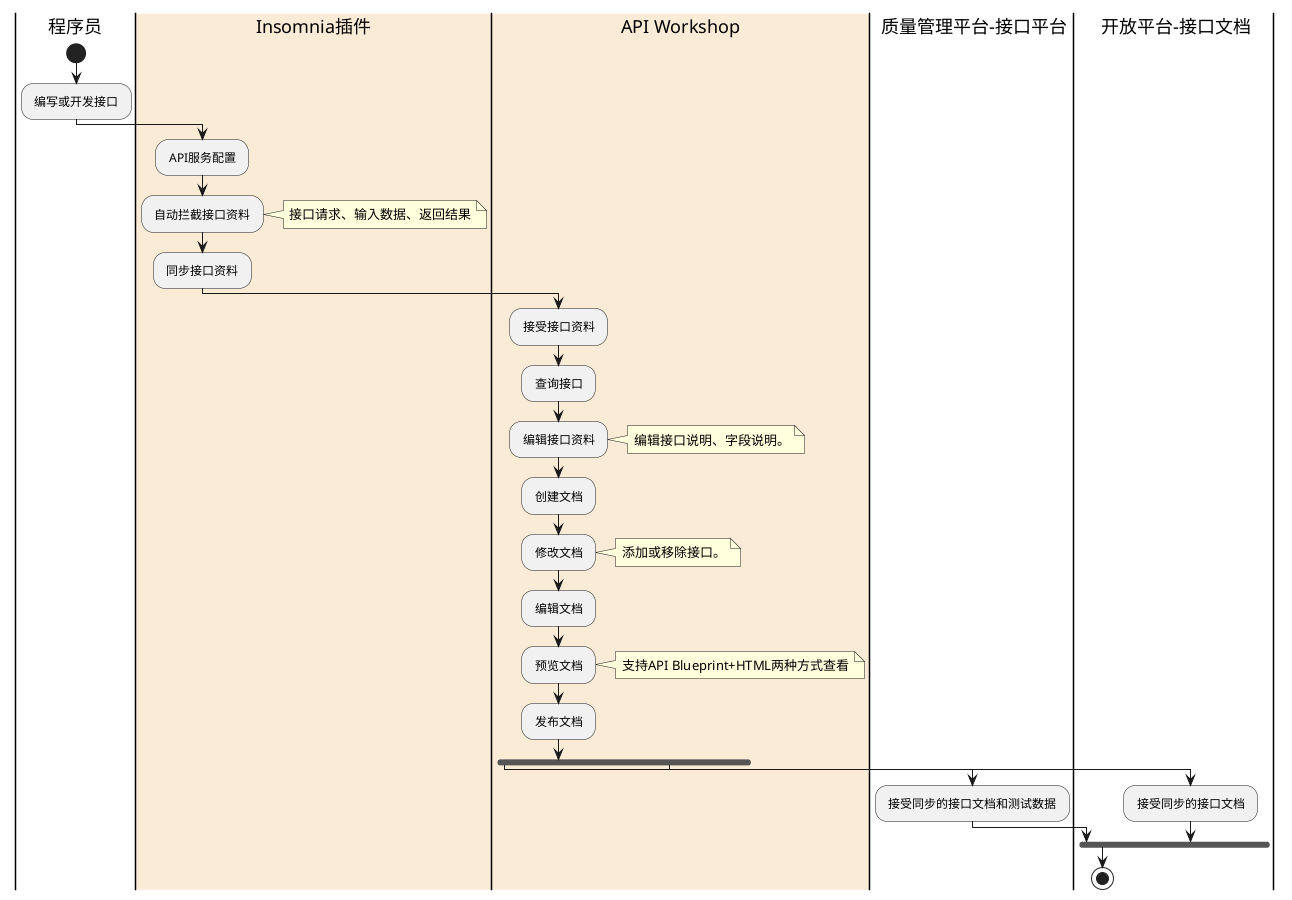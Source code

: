@startuml 接口资料创建发布过程

|程序员|
start
: 编写或开发接口 ;

|#AntiqueWhite|Insomnia插件|
: API服务配置 ;
: 自动拦截接口资料 ;
note right: 接口请求、输入数据、返回结果
: 同步接口资料 ;

|#AntiqueWhite|API Workshop|
: 接受接口资料 ;
: 查询接口 ;
: 编辑接口资料 ;
note right: 编辑接口说明、字段说明。
: 创建文档 ;
: 修改文档 ;
note right: 添加或移除接口。
: 编辑文档 ;
: 预览文档 ;
note right: 支持API Blueprint+HTML两种方式查看
: 发布文档 ;

fork
    | 质量管理平台-接口平台|
    : 接受同步的接口文档和测试数据 ;
fork again
    | 开放平台-接口文档|
    : 接受同步的接口文档 ;
endfork
stop

@enduml